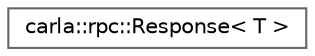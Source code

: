 digraph "类继承关系图"
{
 // INTERACTIVE_SVG=YES
 // LATEX_PDF_SIZE
  bgcolor="transparent";
  edge [fontname=Helvetica,fontsize=10,labelfontname=Helvetica,labelfontsize=10];
  node [fontname=Helvetica,fontsize=10,shape=box,height=0.2,width=0.4];
  rankdir="LR";
  Node0 [id="Node000000",label="carla::rpc::Response\< T \>",height=0.2,width=0.4,color="grey40", fillcolor="white", style="filled",URL="$dd/db9/classcarla_1_1rpc_1_1Response.html",tooltip=" "];
}
